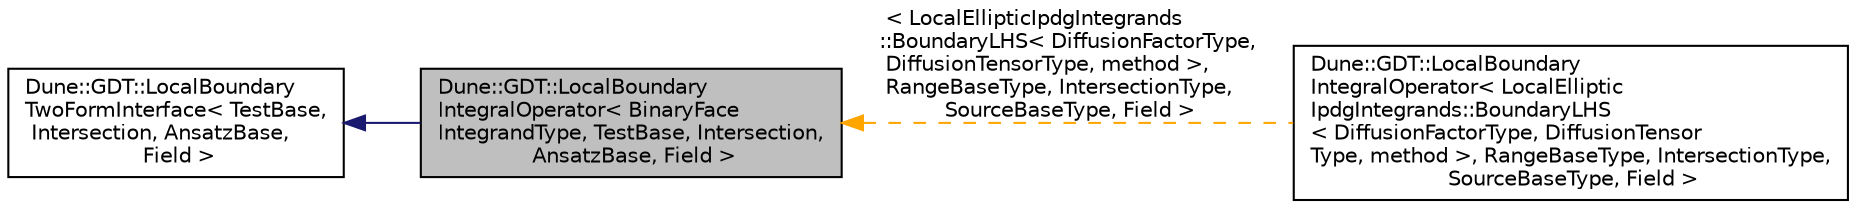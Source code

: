 digraph "Dune::GDT::LocalBoundaryIntegralOperator&lt; BinaryFaceIntegrandType, TestBase, Intersection, AnsatzBase, Field &gt;"
{
  edge [fontname="Helvetica",fontsize="10",labelfontname="Helvetica",labelfontsize="10"];
  node [fontname="Helvetica",fontsize="10",shape=record];
  rankdir="LR";
  Node1 [label="Dune::GDT::LocalBoundary\lIntegralOperator\< BinaryFace\lIntegrandType, TestBase, Intersection,\l AnsatzBase, Field \>",height=0.2,width=0.4,color="black", fillcolor="grey75", style="filled", fontcolor="black"];
  Node2 -> Node1 [dir="back",color="midnightblue",fontsize="10",style="solid",fontname="Helvetica"];
  Node2 [label="Dune::GDT::LocalBoundary\lTwoFormInterface\< TestBase,\l Intersection, AnsatzBase,\l Field \>",height=0.2,width=0.4,color="black", fillcolor="white", style="filled",URL="$a00305.html"];
  Node1 -> Node3 [dir="back",color="orange",fontsize="10",style="dashed",label=" \< LocalEllipticIpdgIntegrands\l::BoundaryLHS\< DiffusionFactorType,\l DiffusionTensorType, method \>,\l RangeBaseType, IntersectionType,\l SourceBaseType, Field \>" ,fontname="Helvetica"];
  Node3 [label="Dune::GDT::LocalBoundary\lIntegralOperator\< LocalElliptic\lIpdgIntegrands::BoundaryLHS\l\< DiffusionFactorType, DiffusionTensor\lType, method \>, RangeBaseType, IntersectionType,\l SourceBaseType, Field \>",height=0.2,width=0.4,color="black", fillcolor="white", style="filled",URL="$a00300.html"];
}
